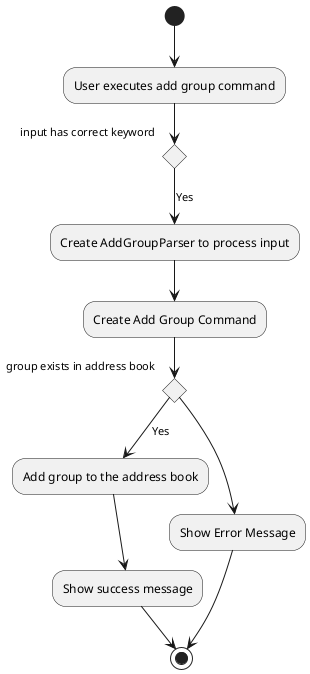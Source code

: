 @startuml
(*)  --> "User executes add group command"
If "input has correct keyword" then
--> [Yes] "Create AddGroupParser to process input"
--> "Create Add Group Command"
    If "group exists in address book" then
    --> [Yes] Add group to the address book
    --> Show success message
    --> (*)
else
--> "Show Error Message"
Endif
-->(*)
@enduml

